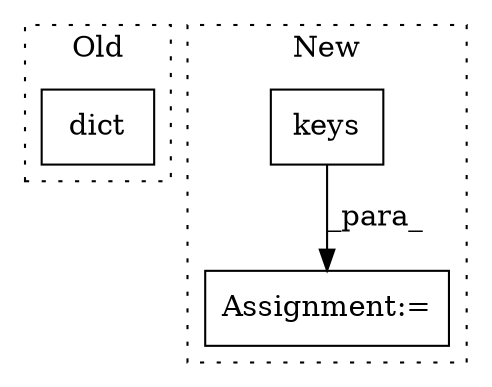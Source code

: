 digraph G {
subgraph cluster0 {
1 [label="dict" a="32" s="11098,11108" l="5,1" shape="box"];
label = "Old";
style="dotted";
}
subgraph cluster1 {
2 [label="keys" a="32" s="11007" l="6" shape="box"];
3 [label="Assignment:=" a="7" s="10994" l="77" shape="box"];
label = "New";
style="dotted";
}
2 -> 3 [label="_para_"];
}
